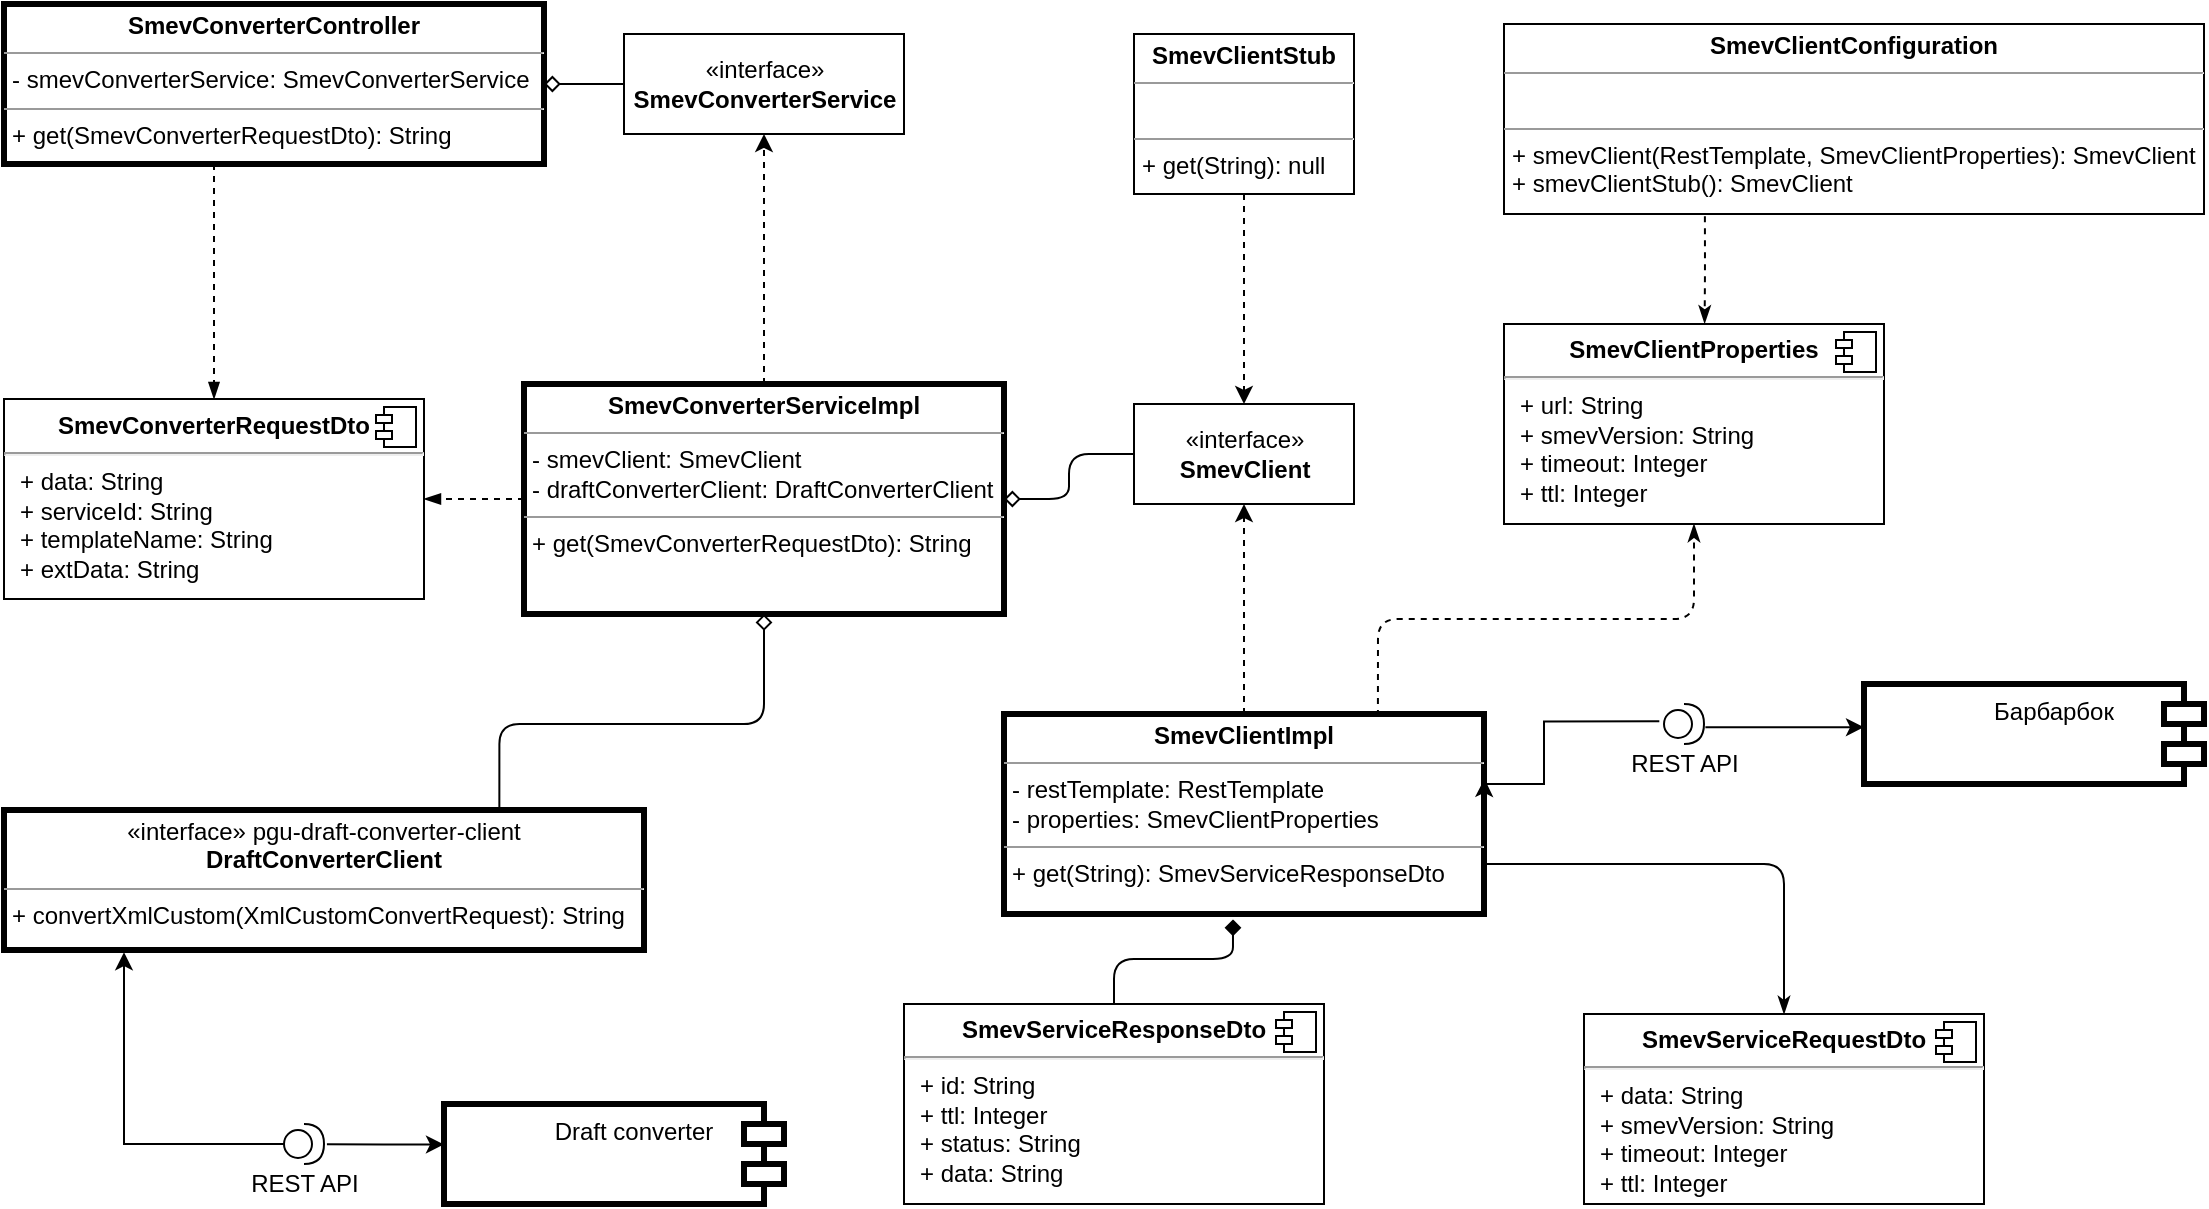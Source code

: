 <mxfile version="15.9.1" type="github">
  <diagram id="C5RBs43oDa-KdzZeNtuy" name="Page-1">
    <mxGraphModel dx="2946" dy="1601" grid="1" gridSize="10" guides="1" tooltips="1" connect="1" arrows="1" fold="1" page="1" pageScale="1" pageWidth="1169" pageHeight="827" math="0" shadow="0">
      <root>
        <mxCell id="WIyWlLk6GJQsqaUBKTNV-0" />
        <mxCell id="WIyWlLk6GJQsqaUBKTNV-1" parent="WIyWlLk6GJQsqaUBKTNV-0" />
        <mxCell id="SF7gYtSP60bekAl-iXzv-14" style="edgeStyle=orthogonalEdgeStyle;orthogonalLoop=1;jettySize=auto;html=1;dashed=1;rounded=0;" edge="1" parent="WIyWlLk6GJQsqaUBKTNV-1" source="uNZMD-4TB1eQHiRyNtz--2" target="uNZMD-4TB1eQHiRyNtz--3">
          <mxGeometry relative="1" as="geometry" />
        </mxCell>
        <mxCell id="SF7gYtSP60bekAl-iXzv-32" style="edgeStyle=orthogonalEdgeStyle;orthogonalLoop=1;jettySize=auto;html=1;entryX=1;entryY=0.5;entryDx=0;entryDy=0;endArrow=diamond;endFill=0;exitX=0;exitY=0.5;exitDx=0;exitDy=0;" edge="1" parent="WIyWlLk6GJQsqaUBKTNV-1" source="uNZMD-4TB1eQHiRyNtz--3" target="SF7gYtSP60bekAl-iXzv-31">
          <mxGeometry relative="1" as="geometry" />
        </mxCell>
        <mxCell id="uNZMD-4TB1eQHiRyNtz--2" value="&lt;p style=&quot;margin: 0px ; margin-top: 4px ; text-align: center&quot;&gt;&lt;b&gt;SmevConverterServiceImpl&lt;/b&gt;&lt;br&gt;&lt;/p&gt;&lt;hr size=&quot;1&quot;&gt;&lt;p style=&quot;margin: 0px ; margin-left: 4px&quot;&gt;&lt;span&gt;-&amp;nbsp;smevClient:&amp;nbsp;SmevClient&lt;/span&gt;&lt;br&gt;&lt;/p&gt;&lt;p style=&quot;margin: 0px ; margin-left: 4px&quot;&gt;- draftConverterClient: DraftConverterClient&lt;/p&gt;&lt;hr size=&quot;1&quot;&gt;&lt;p style=&quot;margin: 0px ; margin-left: 4px&quot;&gt;+ get(SmevConverterRequestDto): String&lt;/p&gt;" style="verticalAlign=top;align=left;overflow=fill;fontSize=12;fontFamily=Helvetica;html=1;rounded=0;strokeWidth=3;" parent="WIyWlLk6GJQsqaUBKTNV-1" vertex="1">
          <mxGeometry x="295" y="304" width="240" height="115" as="geometry" />
        </mxCell>
        <mxCell id="uNZMD-4TB1eQHiRyNtz--3" value="«interface»&lt;br&gt;&lt;b&gt;SmevConverterService&lt;/b&gt;" style="html=1;rounded=0;" parent="WIyWlLk6GJQsqaUBKTNV-1" vertex="1">
          <mxGeometry x="345" y="129" width="140" height="50" as="geometry" />
        </mxCell>
        <mxCell id="uNZMD-4TB1eQHiRyNtz--4" value="Draft converter" style="shape=module;align=left;spacingLeft=20;align=center;verticalAlign=top;rounded=0;flipH=1;strokeWidth=3;" parent="WIyWlLk6GJQsqaUBKTNV-1" vertex="1">
          <mxGeometry x="255" y="664" width="170" height="50" as="geometry" />
        </mxCell>
        <mxCell id="SF7gYtSP60bekAl-iXzv-6" style="edgeStyle=orthogonalEdgeStyle;orthogonalLoop=1;jettySize=auto;html=1;entryX=0.5;entryY=1;entryDx=0;entryDy=0;dashed=1;rounded=0;exitX=0.5;exitY=0;exitDx=0;exitDy=0;" edge="1" parent="WIyWlLk6GJQsqaUBKTNV-1" source="SF7gYtSP60bekAl-iXzv-0" target="SF7gYtSP60bekAl-iXzv-5">
          <mxGeometry relative="1" as="geometry">
            <mxPoint x="655" y="471.5" as="sourcePoint" />
            <Array as="points" />
          </mxGeometry>
        </mxCell>
        <mxCell id="SF7gYtSP60bekAl-iXzv-39" style="edgeStyle=orthogonalEdgeStyle;orthogonalLoop=1;jettySize=auto;html=1;endArrow=classicThin;endFill=1;exitX=0.999;exitY=0.724;exitDx=0;exitDy=0;exitPerimeter=0;" edge="1" parent="WIyWlLk6GJQsqaUBKTNV-1" source="SF7gYtSP60bekAl-iXzv-0" target="SF7gYtSP60bekAl-iXzv-20">
          <mxGeometry relative="1" as="geometry">
            <mxPoint x="755" y="558" as="sourcePoint" />
            <Array as="points">
              <mxPoint x="755" y="544" />
              <mxPoint x="855" y="544" />
              <mxPoint x="925" y="544" />
            </Array>
          </mxGeometry>
        </mxCell>
        <mxCell id="SF7gYtSP60bekAl-iXzv-0" value="&lt;p style=&quot;margin: 0px ; margin-top: 4px ; text-align: center&quot;&gt;&lt;b&gt;SmevClientImpl&lt;/b&gt;&lt;br&gt;&lt;/p&gt;&lt;hr size=&quot;1&quot;&gt;&lt;p style=&quot;margin: 0px ; margin-left: 4px&quot;&gt;&lt;span&gt;-&amp;nbsp;restTemplate:&amp;nbsp;RestTemplate&lt;/span&gt;&lt;br&gt;&lt;/p&gt;&lt;p style=&quot;margin: 0px ; margin-left: 4px&quot;&gt;- properties: SmevClientProperties&lt;/p&gt;&lt;hr size=&quot;1&quot;&gt;&lt;p style=&quot;margin: 0px ; margin-left: 4px&quot;&gt;+ get(String): SmevServiceResponseDto&lt;/p&gt;" style="verticalAlign=top;align=left;overflow=fill;fontSize=12;fontFamily=Helvetica;html=1;rounded=0;strokeWidth=3;" vertex="1" parent="WIyWlLk6GJQsqaUBKTNV-1">
          <mxGeometry x="535" y="469" width="240" height="100" as="geometry" />
        </mxCell>
        <mxCell id="SF7gYtSP60bekAl-iXzv-1" value="Барбарбок" style="shape=module;align=left;spacingLeft=20;align=center;verticalAlign=top;flipH=1;rounded=0;strokeWidth=3;" vertex="1" parent="WIyWlLk6GJQsqaUBKTNV-1">
          <mxGeometry x="965" y="454" width="170" height="50" as="geometry" />
        </mxCell>
        <mxCell id="SF7gYtSP60bekAl-iXzv-2" style="edgeStyle=orthogonalEdgeStyle;orthogonalLoop=1;jettySize=auto;html=1;rounded=0;exitX=1.035;exitY=0.579;exitDx=0;exitDy=0;entryX=1;entryY=0.432;entryDx=0;entryDy=0;exitPerimeter=0;entryPerimeter=0;" edge="1" parent="WIyWlLk6GJQsqaUBKTNV-1" source="SF7gYtSP60bekAl-iXzv-4" target="SF7gYtSP60bekAl-iXzv-1">
          <mxGeometry relative="1" as="geometry">
            <mxPoint x="1385" y="334" as="targetPoint" />
            <mxPoint x="1041" y="239" as="sourcePoint" />
            <Array as="points">
              <mxPoint x="886" y="476" />
              <mxPoint x="925" y="476" />
            </Array>
          </mxGeometry>
        </mxCell>
        <mxCell id="SF7gYtSP60bekAl-iXzv-3" style="edgeStyle=orthogonalEdgeStyle;orthogonalLoop=1;jettySize=auto;html=1;rounded=0;exitX=-0.117;exitY=0.433;exitDx=0;exitDy=0;exitPerimeter=0;entryX=1.001;entryY=0.324;entryDx=0;entryDy=0;entryPerimeter=0;" edge="1" parent="WIyWlLk6GJQsqaUBKTNV-1" source="SF7gYtSP60bekAl-iXzv-4" target="SF7gYtSP60bekAl-iXzv-0">
          <mxGeometry relative="1" as="geometry">
            <mxPoint x="765" y="504" as="targetPoint" />
            <mxPoint x="1065" y="364" as="sourcePoint" />
            <Array as="points">
              <mxPoint x="805" y="473" />
              <mxPoint x="805" y="504" />
            </Array>
          </mxGeometry>
        </mxCell>
        <mxCell id="SF7gYtSP60bekAl-iXzv-4" value="REST API" style="shape=providedRequiredInterface;html=1;verticalLabelPosition=bottom;sketch=0;rounded=0;" vertex="1" parent="WIyWlLk6GJQsqaUBKTNV-1">
          <mxGeometry x="865" y="464" width="20" height="20" as="geometry" />
        </mxCell>
        <mxCell id="SF7gYtSP60bekAl-iXzv-30" style="edgeStyle=orthogonalEdgeStyle;orthogonalLoop=1;jettySize=auto;html=1;entryX=1;entryY=0.5;entryDx=0;entryDy=0;endArrow=diamond;endFill=0;" edge="1" parent="WIyWlLk6GJQsqaUBKTNV-1" source="SF7gYtSP60bekAl-iXzv-5" target="uNZMD-4TB1eQHiRyNtz--2">
          <mxGeometry relative="1" as="geometry">
            <mxPoint x="560" y="381.5" as="targetPoint" />
          </mxGeometry>
        </mxCell>
        <mxCell id="SF7gYtSP60bekAl-iXzv-5" value="«interface»&lt;br&gt;&lt;b&gt;SmevClient&lt;/b&gt;" style="html=1;rounded=0;" vertex="1" parent="WIyWlLk6GJQsqaUBKTNV-1">
          <mxGeometry x="600" y="314" width="110" height="50" as="geometry" />
        </mxCell>
        <mxCell id="SF7gYtSP60bekAl-iXzv-8" style="edgeStyle=orthogonalEdgeStyle;orthogonalLoop=1;jettySize=auto;html=1;entryX=0.5;entryY=0;entryDx=0;entryDy=0;dashed=1;rounded=0;exitX=0.5;exitY=1;exitDx=0;exitDy=0;" edge="1" parent="WIyWlLk6GJQsqaUBKTNV-1" source="SF7gYtSP60bekAl-iXzv-7" target="SF7gYtSP60bekAl-iXzv-5">
          <mxGeometry relative="1" as="geometry">
            <Array as="points">
              <mxPoint x="655" y="211.5" />
              <mxPoint x="655" y="211.5" />
            </Array>
          </mxGeometry>
        </mxCell>
        <mxCell id="SF7gYtSP60bekAl-iXzv-7" value="&lt;p style=&quot;margin: 0px ; margin-top: 4px ; text-align: center&quot;&gt;&lt;b&gt;SmevClientStub&lt;/b&gt;&lt;br&gt;&lt;/p&gt;&lt;hr size=&quot;1&quot;&gt;&lt;p style=&quot;margin: 0px ; margin-left: 4px&quot;&gt;&lt;br&gt;&lt;/p&gt;&lt;hr size=&quot;1&quot;&gt;&lt;p style=&quot;margin: 0px ; margin-left: 4px&quot;&gt;+ get(String): null&lt;/p&gt;" style="verticalAlign=top;align=left;overflow=fill;fontSize=12;fontFamily=Helvetica;html=1;rounded=0;" vertex="1" parent="WIyWlLk6GJQsqaUBKTNV-1">
          <mxGeometry x="600" y="129" width="110" height="80" as="geometry" />
        </mxCell>
        <mxCell id="SF7gYtSP60bekAl-iXzv-15" value="&lt;p style=&quot;margin: 0px ; margin-top: 4px ; text-align: center&quot;&gt;«interface»&amp;nbsp;pgu-draft-converter-client&lt;b&gt;&lt;br&gt;DraftConverterClient&lt;/b&gt;&lt;br&gt;&lt;/p&gt;&lt;hr size=&quot;1&quot;&gt;&lt;p style=&quot;margin: 0px ; margin-left: 4px&quot;&gt;&lt;/p&gt;&lt;p style=&quot;margin: 0px ; margin-left: 4px&quot;&gt;+ convertXmlCustom(XmlCustomConvertRequest): String&lt;/p&gt;" style="verticalAlign=top;align=left;overflow=fill;fontSize=12;fontFamily=Helvetica;html=1;rounded=0;strokeWidth=3;" vertex="1" parent="WIyWlLk6GJQsqaUBKTNV-1">
          <mxGeometry x="35" y="517" width="320" height="70" as="geometry" />
        </mxCell>
        <mxCell id="SF7gYtSP60bekAl-iXzv-20" value="&lt;p style=&quot;margin: 0px ; margin-top: 6px ; text-align: center&quot;&gt;&lt;b&gt;SmevServiceRequestDto&lt;/b&gt;&lt;br&gt;&lt;/p&gt;&lt;hr&gt;&lt;p style=&quot;margin: 0px ; margin-left: 8px&quot;&gt;+ data: String&lt;br&gt;+ smevVersion: String&lt;/p&gt;&lt;p style=&quot;margin: 0px ; margin-left: 8px&quot;&gt;+&amp;nbsp;timeout:&amp;nbsp;Integer&lt;/p&gt;&lt;p style=&quot;margin: 0px ; margin-left: 8px&quot;&gt;+ ttl: Integer&lt;/p&gt;" style="align=left;overflow=fill;html=1;dropTarget=0;rounded=0;" vertex="1" parent="WIyWlLk6GJQsqaUBKTNV-1">
          <mxGeometry x="825" y="619" width="200" height="95" as="geometry" />
        </mxCell>
        <mxCell id="SF7gYtSP60bekAl-iXzv-21" value="" style="shape=component;jettyWidth=8;jettyHeight=4;rounded=0;" vertex="1" parent="SF7gYtSP60bekAl-iXzv-20">
          <mxGeometry x="1" width="20" height="20" relative="1" as="geometry">
            <mxPoint x="-24" y="4" as="offset" />
          </mxGeometry>
        </mxCell>
        <mxCell id="SF7gYtSP60bekAl-iXzv-33" style="edgeStyle=orthogonalEdgeStyle;orthogonalLoop=1;jettySize=auto;html=1;entryX=0.477;entryY=1.027;entryDx=0;entryDy=0;entryPerimeter=0;endArrow=diamond;endFill=1;" edge="1" parent="WIyWlLk6GJQsqaUBKTNV-1" source="SF7gYtSP60bekAl-iXzv-22" target="SF7gYtSP60bekAl-iXzv-0">
          <mxGeometry relative="1" as="geometry" />
        </mxCell>
        <mxCell id="SF7gYtSP60bekAl-iXzv-22" value="&lt;p style=&quot;margin: 0px ; margin-top: 6px ; text-align: center&quot;&gt;&lt;b&gt;SmevServiceResponseDto&lt;/b&gt;&lt;br&gt;&lt;/p&gt;&lt;hr&gt;&lt;p style=&quot;margin: 0px ; margin-left: 8px&quot;&gt;+ id: String&lt;br&gt;+ ttl: Integer&lt;/p&gt;&lt;p style=&quot;margin: 0px ; margin-left: 8px&quot;&gt;+&amp;nbsp;status: String&lt;/p&gt;&lt;p style=&quot;margin: 0px ; margin-left: 8px&quot;&gt;+ data: String&lt;/p&gt;" style="align=left;overflow=fill;html=1;dropTarget=0;rounded=0;" vertex="1" parent="WIyWlLk6GJQsqaUBKTNV-1">
          <mxGeometry x="485" y="614" width="210" height="100" as="geometry" />
        </mxCell>
        <mxCell id="SF7gYtSP60bekAl-iXzv-23" value="" style="shape=component;jettyWidth=8;jettyHeight=4;rounded=0;" vertex="1" parent="SF7gYtSP60bekAl-iXzv-22">
          <mxGeometry x="1" width="20" height="20" relative="1" as="geometry">
            <mxPoint x="-24" y="4" as="offset" />
          </mxGeometry>
        </mxCell>
        <mxCell id="SF7gYtSP60bekAl-iXzv-34" style="edgeStyle=orthogonalEdgeStyle;orthogonalLoop=1;jettySize=auto;html=1;endArrow=blockThin;endFill=1;dashed=1;" edge="1" parent="WIyWlLk6GJQsqaUBKTNV-1" source="uNZMD-4TB1eQHiRyNtz--2" target="SF7gYtSP60bekAl-iXzv-24">
          <mxGeometry relative="1" as="geometry" />
        </mxCell>
        <mxCell id="SF7gYtSP60bekAl-iXzv-24" value="&lt;p style=&quot;margin: 0px ; margin-top: 6px ; text-align: center&quot;&gt;&lt;b&gt;SmevConverterRequestDto&lt;/b&gt;&lt;br&gt;&lt;/p&gt;&lt;hr&gt;&lt;p style=&quot;margin: 0px ; margin-left: 8px&quot;&gt;+ data: String&lt;br&gt;+ serviceId: String&lt;/p&gt;&lt;p style=&quot;margin: 0px ; margin-left: 8px&quot;&gt;+&amp;nbsp;templateName:&amp;nbsp;String&lt;/p&gt;&lt;p style=&quot;margin: 0px ; margin-left: 8px&quot;&gt;+ extData: String&lt;/p&gt;" style="align=left;overflow=fill;html=1;dropTarget=0;rounded=0;" vertex="1" parent="WIyWlLk6GJQsqaUBKTNV-1">
          <mxGeometry x="35" y="311.5" width="210" height="100" as="geometry" />
        </mxCell>
        <mxCell id="SF7gYtSP60bekAl-iXzv-25" value="" style="shape=component;jettyWidth=8;jettyHeight=4;rounded=0;" vertex="1" parent="SF7gYtSP60bekAl-iXzv-24">
          <mxGeometry x="1" width="20" height="20" relative="1" as="geometry">
            <mxPoint x="-24" y="4" as="offset" />
          </mxGeometry>
        </mxCell>
        <mxCell id="SF7gYtSP60bekAl-iXzv-29" style="edgeStyle=orthogonalEdgeStyle;orthogonalLoop=1;jettySize=auto;html=1;endArrow=diamond;endFill=0;exitX=0.774;exitY=-0.005;exitDx=0;exitDy=0;exitPerimeter=0;" edge="1" parent="WIyWlLk6GJQsqaUBKTNV-1" source="SF7gYtSP60bekAl-iXzv-15" target="uNZMD-4TB1eQHiRyNtz--2">
          <mxGeometry relative="1" as="geometry">
            <Array as="points">
              <mxPoint x="283" y="474" />
              <mxPoint x="415" y="474" />
            </Array>
          </mxGeometry>
        </mxCell>
        <mxCell id="SF7gYtSP60bekAl-iXzv-35" style="edgeStyle=orthogonalEdgeStyle;orthogonalLoop=1;jettySize=auto;html=1;entryX=0.5;entryY=0;entryDx=0;entryDy=0;dashed=1;endArrow=blockThin;endFill=1;" edge="1" parent="WIyWlLk6GJQsqaUBKTNV-1" source="SF7gYtSP60bekAl-iXzv-31" target="SF7gYtSP60bekAl-iXzv-24">
          <mxGeometry relative="1" as="geometry">
            <Array as="points">
              <mxPoint x="140" y="254" />
              <mxPoint x="140" y="254" />
            </Array>
          </mxGeometry>
        </mxCell>
        <mxCell id="SF7gYtSP60bekAl-iXzv-31" value="&lt;p style=&quot;margin: 0px ; margin-top: 4px ; text-align: center&quot;&gt;&lt;b&gt;SmevConverterController&lt;/b&gt;&lt;br&gt;&lt;/p&gt;&lt;hr size=&quot;1&quot;&gt;&lt;p style=&quot;margin: 0px ; margin-left: 4px&quot;&gt;&lt;span&gt;- smevConverterService: SmevConverterService&lt;/span&gt;&lt;br&gt;&lt;/p&gt;&lt;hr size=&quot;1&quot;&gt;&lt;p style=&quot;margin: 0px ; margin-left: 4px&quot;&gt;+ get(SmevConverterRequestDto): String&lt;/p&gt;" style="verticalAlign=top;align=left;overflow=fill;fontSize=12;fontFamily=Helvetica;html=1;rounded=0;strokeWidth=3;" vertex="1" parent="WIyWlLk6GJQsqaUBKTNV-1">
          <mxGeometry x="35" y="114" width="270" height="80" as="geometry" />
        </mxCell>
        <mxCell id="SF7gYtSP60bekAl-iXzv-38" style="edgeStyle=orthogonalEdgeStyle;orthogonalLoop=1;jettySize=auto;html=1;endArrow=classicThin;endFill=1;exitX=0.779;exitY=0.01;exitDx=0;exitDy=0;exitPerimeter=0;dashed=1;" edge="1" parent="WIyWlLk6GJQsqaUBKTNV-1" source="SF7gYtSP60bekAl-iXzv-0" target="SF7gYtSP60bekAl-iXzv-36">
          <mxGeometry relative="1" as="geometry" />
        </mxCell>
        <mxCell id="SF7gYtSP60bekAl-iXzv-36" value="&lt;p style=&quot;margin: 0px ; margin-top: 6px ; text-align: center&quot;&gt;&lt;b&gt;SmevClientProperties&lt;/b&gt;&lt;br&gt;&lt;/p&gt;&lt;hr&gt;&lt;p style=&quot;margin: 0px ; margin-left: 8px&quot;&gt;+ url: String&lt;br&gt;+ smevVersion: String&lt;/p&gt;&lt;p style=&quot;margin: 0px ; margin-left: 8px&quot;&gt;+&amp;nbsp;timeout:&amp;nbsp;Integer&lt;/p&gt;&lt;p style=&quot;margin: 0px ; margin-left: 8px&quot;&gt;+ ttl: Integer&lt;/p&gt;" style="align=left;overflow=fill;html=1;dropTarget=0;rounded=0;" vertex="1" parent="WIyWlLk6GJQsqaUBKTNV-1">
          <mxGeometry x="785" y="274" width="190" height="100" as="geometry" />
        </mxCell>
        <mxCell id="SF7gYtSP60bekAl-iXzv-37" value="" style="shape=component;jettyWidth=8;jettyHeight=4;rounded=0;" vertex="1" parent="SF7gYtSP60bekAl-iXzv-36">
          <mxGeometry x="1" width="20" height="20" relative="1" as="geometry">
            <mxPoint x="-24" y="4" as="offset" />
          </mxGeometry>
        </mxCell>
        <mxCell id="SF7gYtSP60bekAl-iXzv-41" style="edgeStyle=orthogonalEdgeStyle;orthogonalLoop=1;jettySize=auto;html=1;dashed=1;endArrow=classicThin;endFill=1;exitX=0.287;exitY=1.012;exitDx=0;exitDy=0;exitPerimeter=0;entryX=0.528;entryY=-0.003;entryDx=0;entryDy=0;entryPerimeter=0;" edge="1" parent="WIyWlLk6GJQsqaUBKTNV-1" source="SF7gYtSP60bekAl-iXzv-40" target="SF7gYtSP60bekAl-iXzv-36">
          <mxGeometry relative="1" as="geometry">
            <mxPoint x="886" y="264" as="targetPoint" />
          </mxGeometry>
        </mxCell>
        <mxCell id="SF7gYtSP60bekAl-iXzv-40" value="&lt;p style=&quot;margin: 0px ; margin-top: 4px ; text-align: center&quot;&gt;&lt;b&gt;SmevClientConfiguration&lt;/b&gt;&lt;br&gt;&lt;/p&gt;&lt;hr size=&quot;1&quot;&gt;&lt;p style=&quot;margin: 0px ; margin-left: 4px&quot;&gt;&lt;br&gt;&lt;/p&gt;&lt;hr size=&quot;1&quot;&gt;&lt;p style=&quot;margin: 0px ; margin-left: 4px&quot;&gt;+ smevClient(RestTemplate, SmevClientProperties): SmevClient&lt;/p&gt;&lt;p style=&quot;margin: 0px ; margin-left: 4px&quot;&gt;+&amp;nbsp;smevClientStub(): SmevClient&lt;/p&gt;" style="verticalAlign=top;align=left;overflow=fill;fontSize=12;fontFamily=Helvetica;html=1;rounded=0;" vertex="1" parent="WIyWlLk6GJQsqaUBKTNV-1">
          <mxGeometry x="785" y="124" width="350" height="95" as="geometry" />
        </mxCell>
        <mxCell id="SF7gYtSP60bekAl-iXzv-42" style="edgeStyle=orthogonalEdgeStyle;orthogonalLoop=1;jettySize=auto;html=1;rounded=0;exitX=1.073;exitY=0.508;exitDx=0;exitDy=0;exitPerimeter=0;" edge="1" parent="WIyWlLk6GJQsqaUBKTNV-1" source="SF7gYtSP60bekAl-iXzv-44" target="uNZMD-4TB1eQHiRyNtz--4">
          <mxGeometry relative="1" as="geometry">
            <mxPoint x="995" y="485.6" as="targetPoint" />
            <mxPoint x="1051" y="249" as="sourcePoint" />
            <Array as="points">
              <mxPoint x="225" y="684" />
              <mxPoint x="225" y="684" />
            </Array>
          </mxGeometry>
        </mxCell>
        <mxCell id="SF7gYtSP60bekAl-iXzv-43" style="edgeStyle=orthogonalEdgeStyle;orthogonalLoop=1;jettySize=auto;html=1;rounded=0;entryX=0.188;entryY=1.016;entryDx=0;entryDy=0;entryPerimeter=0;exitX=0;exitY=0.5;exitDx=0;exitDy=0;exitPerimeter=0;" edge="1" parent="WIyWlLk6GJQsqaUBKTNV-1" source="SF7gYtSP60bekAl-iXzv-44" target="SF7gYtSP60bekAl-iXzv-15">
          <mxGeometry relative="1" as="geometry">
            <mxPoint x="85" y="604" as="targetPoint" />
            <mxPoint x="155" y="676" as="sourcePoint" />
            <Array as="points">
              <mxPoint x="95" y="684" />
              <mxPoint x="95" y="588" />
            </Array>
          </mxGeometry>
        </mxCell>
        <mxCell id="SF7gYtSP60bekAl-iXzv-44" value="REST API" style="shape=providedRequiredInterface;html=1;verticalLabelPosition=bottom;sketch=0;rounded=0;align=center;" vertex="1" parent="WIyWlLk6GJQsqaUBKTNV-1">
          <mxGeometry x="175" y="674" width="20" height="20" as="geometry" />
        </mxCell>
      </root>
    </mxGraphModel>
  </diagram>
</mxfile>
